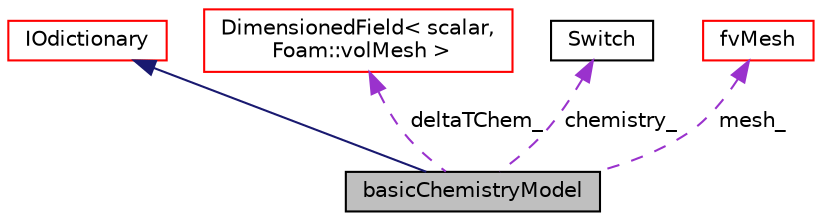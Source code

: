 digraph "basicChemistryModel"
{
  bgcolor="transparent";
  edge [fontname="Helvetica",fontsize="10",labelfontname="Helvetica",labelfontsize="10"];
  node [fontname="Helvetica",fontsize="10",shape=record];
  Node1 [label="basicChemistryModel",height=0.2,width=0.4,color="black", fillcolor="grey75", style="filled", fontcolor="black"];
  Node2 -> Node1 [dir="back",color="midnightblue",fontsize="10",style="solid",fontname="Helvetica"];
  Node2 [label="IOdictionary",height=0.2,width=0.4,color="red",URL="$a01196.html",tooltip="IOdictionary is derived from dictionary and IOobject to give the dictionary automatic IO functionalit..."];
  Node3 -> Node1 [dir="back",color="darkorchid3",fontsize="10",style="dashed",label=" deltaTChem_" ,fontname="Helvetica"];
  Node3 [label="DimensionedField\< scalar,\l Foam::volMesh \>",height=0.2,width=0.4,color="red",URL="$a00539.html"];
  Node4 -> Node1 [dir="back",color="darkorchid3",fontsize="10",style="dashed",label=" chemistry_" ,fontname="Helvetica"];
  Node4 [label="Switch",height=0.2,width=0.4,color="black",URL="$a02605.html",tooltip="A simple wrapper around bool so that it can be read as a word: true/false, on/off, yes/no, y/n, t/f, or none. "];
  Node5 -> Node1 [dir="back",color="darkorchid3",fontsize="10",style="dashed",label=" mesh_" ,fontname="Helvetica"];
  Node5 [label="fvMesh",height=0.2,width=0.4,color="red",URL="$a00892.html",tooltip="Mesh data needed to do the Finite Volume discretisation. "];
}
